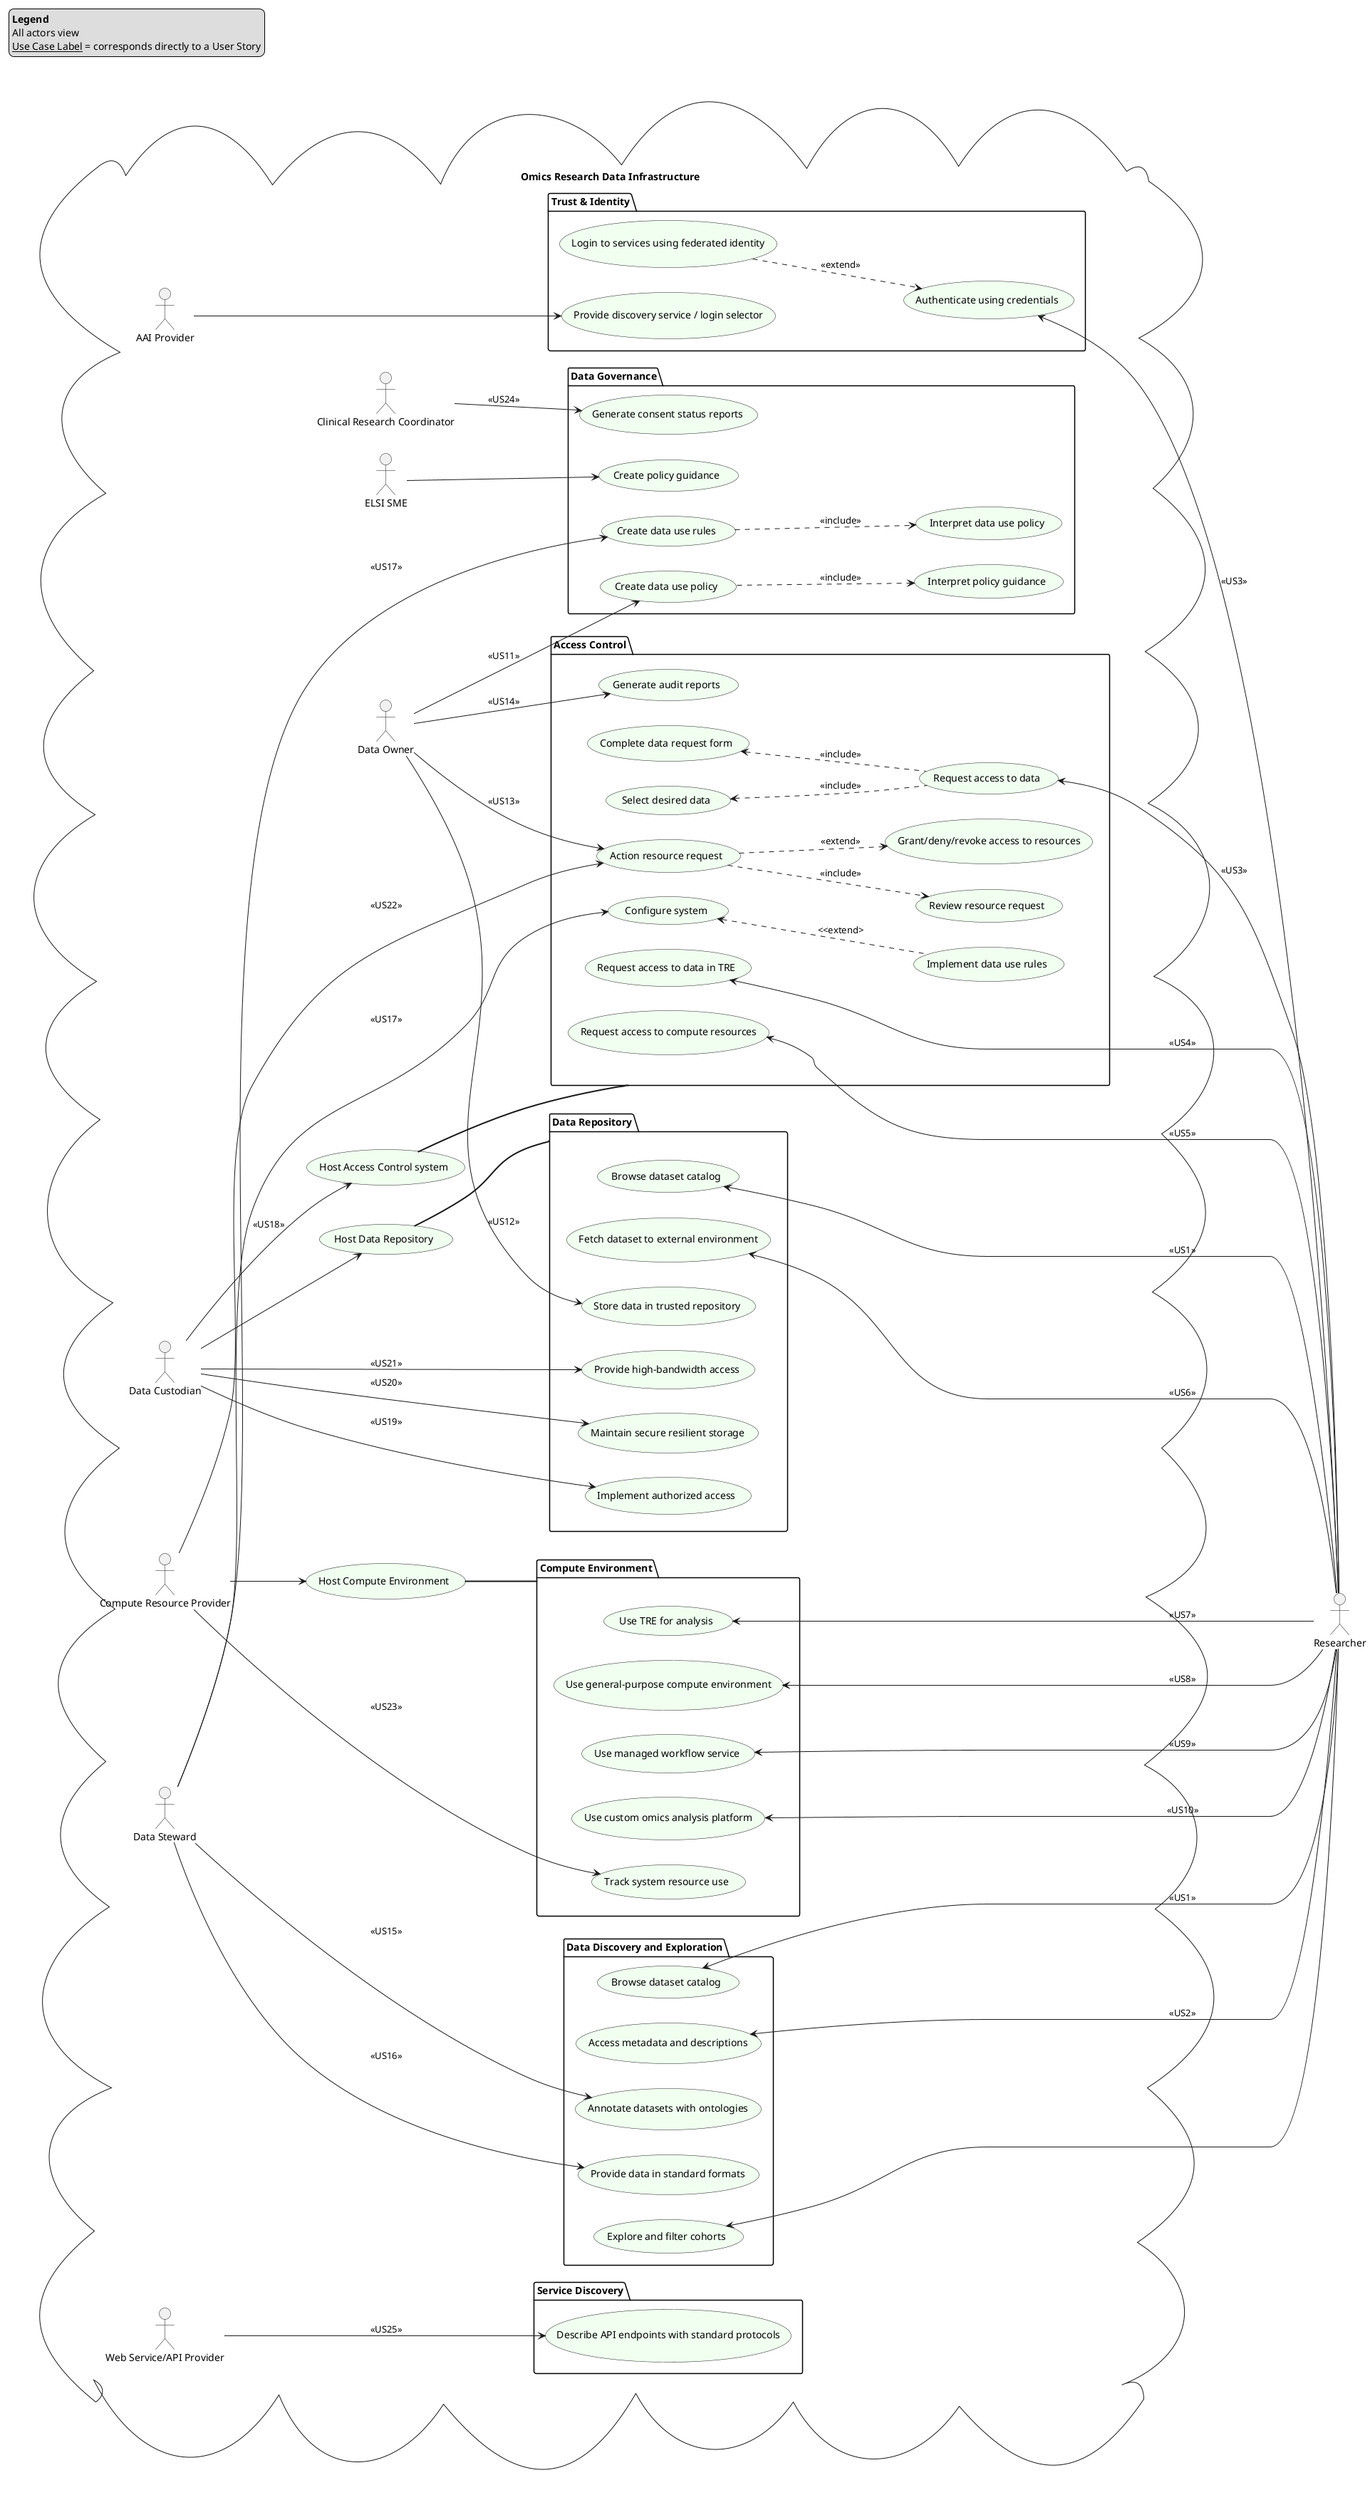 @startuml
/'
validate: actors are all present, correctly named and aliased
validate: packages are all present, correctly named and aliased
validate: usecases are all present, correctly named and aliased
validate: usecases are labelled with user stories as appropriate
validate: user stories are all represented in use-cases
validate: actors are associated with the correct use cases
'/

left to right direction

<style>
usecase {
  BackGroundColor HoneyDew;
  BorderColor DarkGreen
}
</style>

legend top left
<b>Legend</b>
All actors view
<u>Use Case Label</u> = corresponds directly to a User Story
endlegend

cloud "Omics Research Data Infrastructure" {

'------------------------------------------------------------------

actor "AAI Provider" as AAI_Provider
actor "Clinical Research Coordinator" as CRC
actor "Compute Resource Provider" as Compute_Provider
actor "Data Custodian" as Custodian
actor "Data Owner" as Owner
actor "Data Steward" as Steward
actor "ELSI SME" as ELSI
actor "Web Service/API Provider" as API_Provider

'------------------------------------------------------------------

package "Data Governance" {

usecase "Create policy guidance" as UC_DG_create_policy_guidance
usecase "Interpret policy guidance" as UC_DG_interpret_policy_guidance
usecase "Create data use policy" as UC_DG_create_policy 
usecase "Create data use rules" as UC_DG_create_rules 
usecase "Interpret data use policy" as UC_DG_interpret_policy
usecase "Generate consent status reports" as UC_DG_consent_reporting 

}

UC_DG_create_policy -.> UC_DG_interpret_policy_guidance : <<include>>
UC_DG_create_rules -.> UC_DG_interpret_policy : <<include>>

Owner --> UC_DG_create_policy : <<US11>>
Steward ---> UC_DG_create_rules : <<US17>>
CRC --> UC_DG_consent_reporting : <<US24>>
ELSI --> UC_DG_create_policy_guidance

'------------------------------------------------------------------

package "Service Discovery" {

usecase "Describe API endpoints with standard protocols" as API1

}

API_Provider ---> API1 : <<US25>>

'------------------------------------------------------------------

package "Trust & Identity" {

usecase "Authenticate using credentials" as UC_TI_auth
usecase "Login to services using federated identity" as UC_TI_fedid_login
usecase "Provide discovery service / login selector" as UC_TI_provide_discovery

}

UC_TI_fedid_login -.> UC_TI_auth : <<extend>>

AAI_Provider ---> UC_TI_provide_discovery

'------------------------------------------------------------------

package "Data Repository" {

usecase "Browse dataset catalog" as UC_DR_browse_catalog
usecase "Fetch dataset to external environment" as UC_DR_retrieve
usecase "Store data in trusted repository" as UC_DR_store_data
usecase "Implement authorized access" as UC_DR_implement_authz_access
usecase "Maintain secure resilient storage" as UC_DR_secure_storage
usecase "Provide high-bandwidth access" as UC_DR_provide_high_bw_access

}

usecase "Host Data Repository" as UC_Host_Repository
UC_Host_Repository == "Data Repository"

Owner --> UC_DR_store_data : <<US12>>
Custodian --> UC_Host_Repository
Custodian ---> UC_DR_implement_authz_access : <<US19>>
Custodian ---> UC_DR_secure_storage : <<US20>>
Custodian ---> UC_DR_provide_high_bw_access : <<US21>>

'------------------------------------------------------------------

package "Compute Environment" {

usecase "Use TRE for analysis" as UC_CE_TRE_analysis
usecase "Use general-purpose compute environment" as UC_CE_GP
usecase "Use managed workflow service" as UC_CE_WF
usecase "Use custom omics analysis platform" as UC_CE_omics_analysis
usecase "Track system resource use" as UC_CE_track_usage

}

usecase "Host Compute Environment" as UC_Host_Compute
UC_Host_Compute == "Compute Environment"

Compute_Provider --> UC_Host_Compute
Compute_Provider --> UC_CE_track_usage : <<US23>>

'------------------------------------------------------------------

package "Data Discovery and Exploration" {

usecase "Browse dataset catalog" as UC_DDE_browse_catalog
usecase "Access metadata and descriptions" as UC_DDE_metadata
usecase "Annotate datasets with ontologies" as UC_DDE_annotate 
usecase "Provide data in standard formats" as UC_DDE_data_format
usecase "Explore and filter cohorts" as UC_DDE_explore_filter

}

Steward ---> UC_DDE_annotate : <<US15>>
Steward ---> UC_DDE_data_format : <<US16>>

'------------------------------------------------------------------


package "Access Control" {

usecase "Configure system" as UC_AC_config
usecase "Implement data use rules" as UC_AC_implement_rules

usecase "Request access to data" as UC_AC_request_data
usecase "Request access to data in TRE" as UC_AC_request_TRE
usecase "Request access to compute resources" as UC_AC_request_compute

usecase "Select desired data" as UC_AC_select_data
usecase "Complete data request form" as UC_AC_complete_data_form

usecase "Review resource request" as UC_AC_review_resource_request
usecase "Action resource request" as UC_AC_action_request
usecase "Grant/deny/revoke access to resources" as UC_AC_control_resource

usecase "Generate audit reports" as UC_AC_reporting

}

usecase "Host Access Control system" as UC_Host_AC
UC_Host_AC == "Access Control"

UC_AC_config <.- UC_AC_implement_rules : <<extend>
UC_AC_select_data <.- UC_AC_request_data : <<include>>
UC_AC_complete_data_form <.- UC_AC_request_data : <<include>>
UC_AC_action_request -.> UC_AC_review_resource_request: <<include>>
UC_AC_action_request -.> UC_AC_control_resource : <<extend>>

Custodian --> UC_Host_AC : <<US18>>

Steward ---> UC_AC_config : <<US17>>
Owner --> UC_AC_action_request : <<US13>>
Owner --> UC_AC_reporting : <<US14>>
Compute_Provider ---> UC_AC_action_request : <<US22>>

}

'------------------------------------------------------------------

actor Researcher

UC_DDE_browse_catalog <---- Researcher : <<US1>>
UC_DDE_metadata <---- Researcher : <<US2>>
UC_DDE_explore_filter <---- Researcher
UC_TI_auth <---- Researcher : <<US3>>
UC_AC_request_data <---- Researcher : <<US3>>
UC_AC_request_TRE <---- Researcher : <<US4>>
UC_AC_request_compute <---- Researcher : <<US5>>
UC_DR_browse_catalog <---- Researcher : <<US1>>
UC_DR_retrieve <---- Researcher : <<US6>>
UC_CE_TRE_analysis <---- Researcher : <<US7>>
UC_CE_GP <---- Researcher : <<US8>>
UC_CE_WF <---- Researcher : <<US9>>
UC_CE_omics_analysis <---- Researcher : <<US10>>

@enduml
